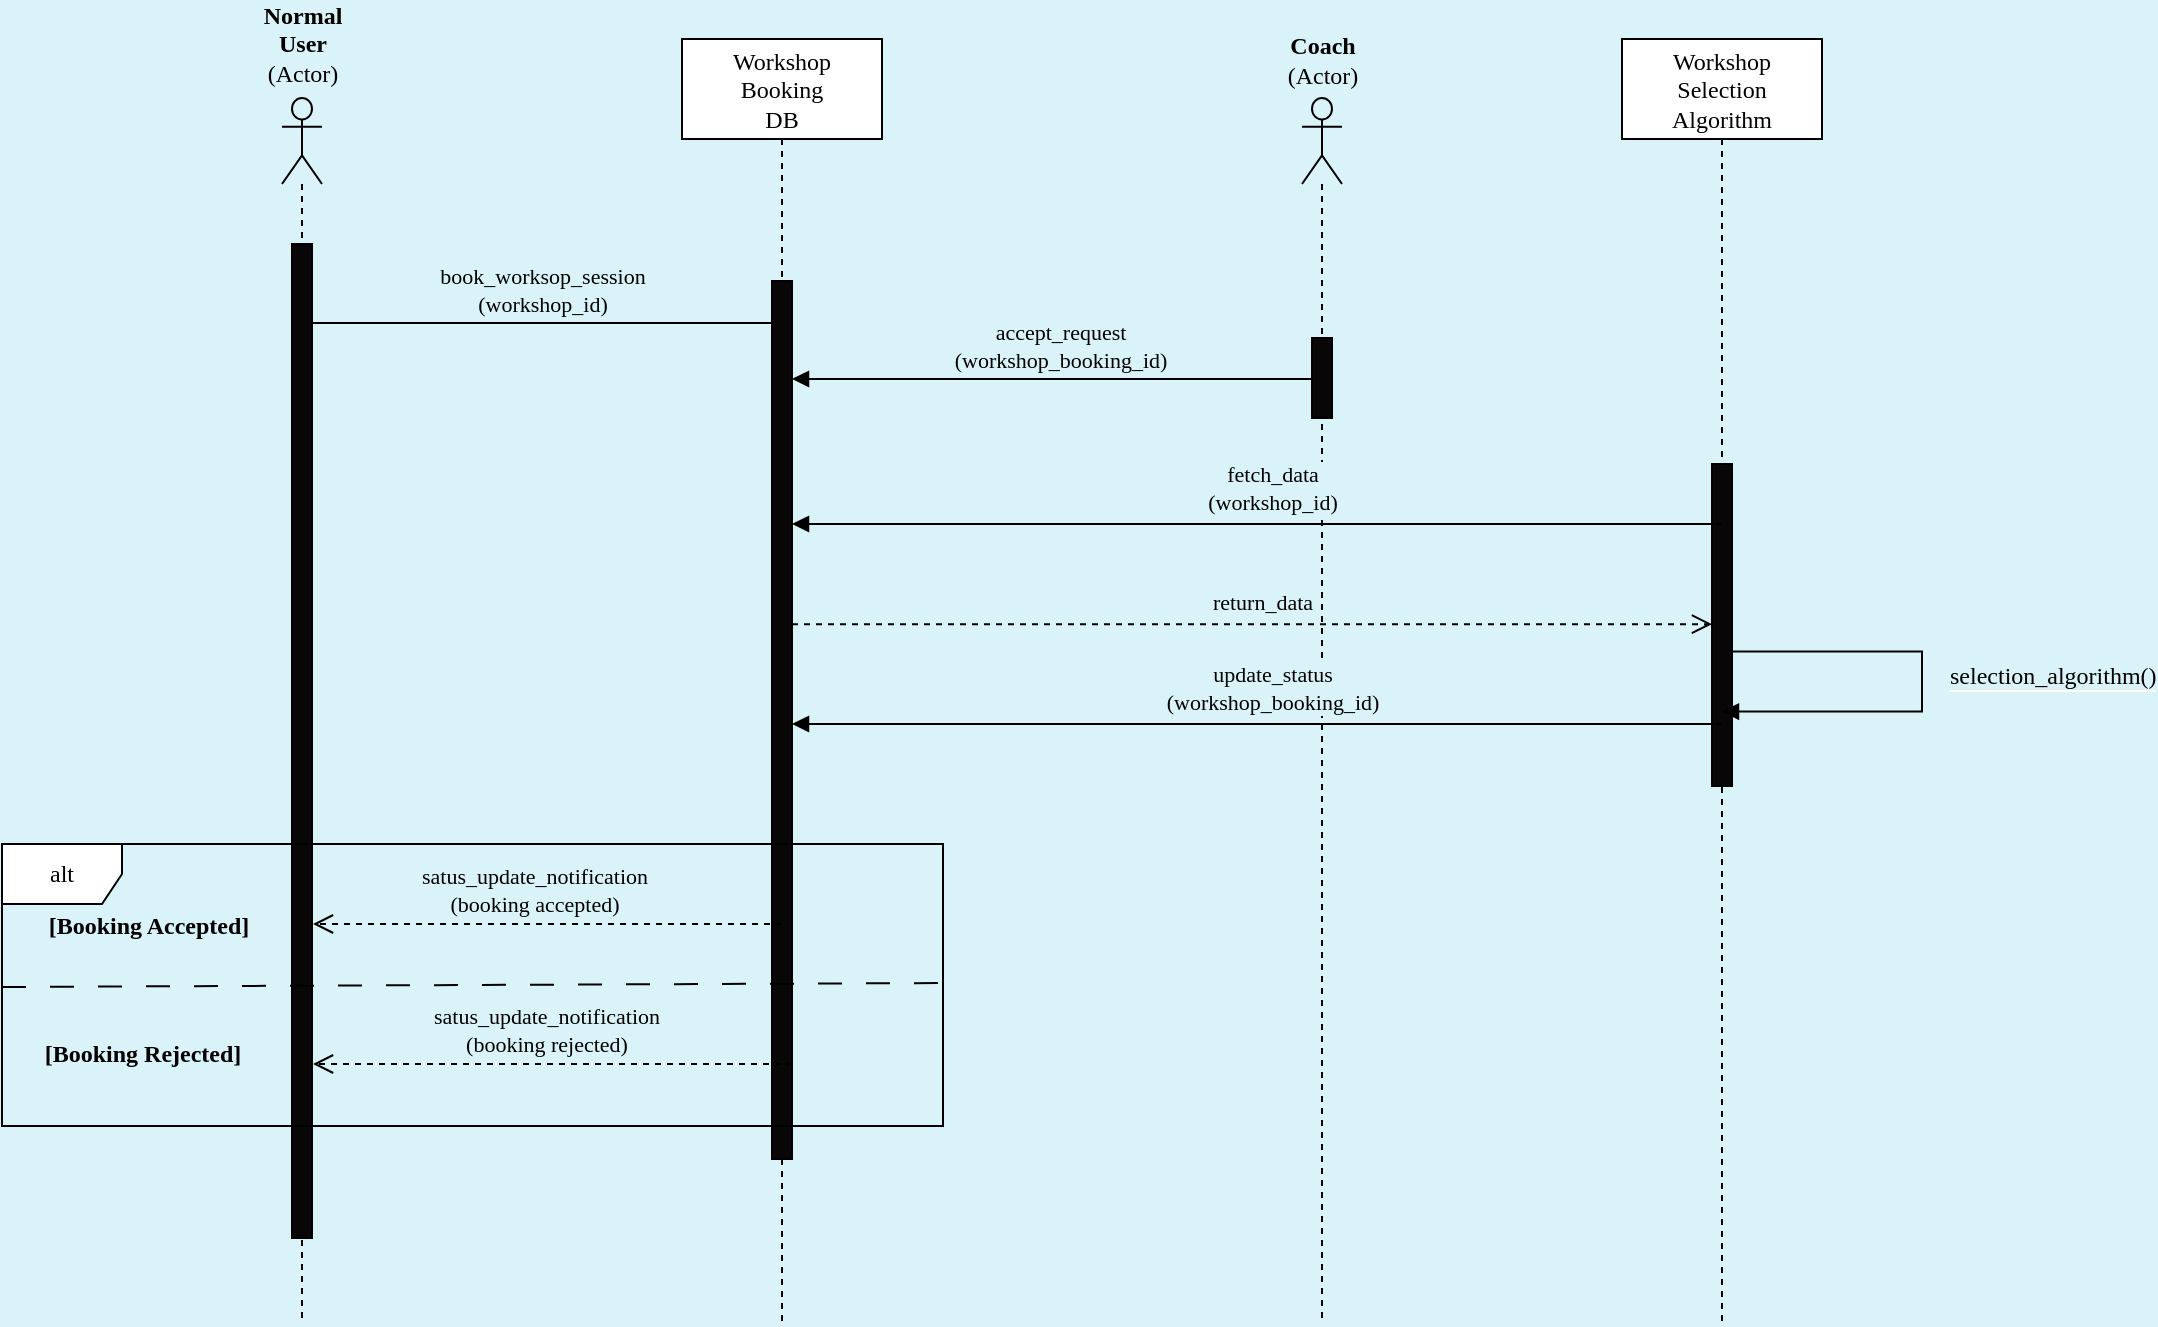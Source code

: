 <mxfile version="23.1.1" type="device">
  <diagram name="Page-1" id="p8XZxSLciv-wmF-cNKwl">
    <mxGraphModel dx="1158" dy="758" grid="1" gridSize="10" guides="1" tooltips="1" connect="1" arrows="1" fold="1" page="1" pageScale="1" pageWidth="827" pageHeight="1169" background="#D9F3F8" math="0" shadow="0">
      <root>
        <mxCell id="0" />
        <mxCell id="1" parent="0" />
        <mxCell id="bdButtcnnowy9X9QPUQ--29" value="" style="shape=umlLifeline;perimeter=lifelinePerimeter;whiteSpace=wrap;html=1;container=1;dropTarget=0;collapsible=0;recursiveResize=0;outlineConnect=0;portConstraint=eastwest;newEdgeStyle={&quot;curved&quot;:0,&quot;rounded&quot;:0};participant=umlActor;fillColor=none;size=43;" parent="1" vertex="1">
          <mxGeometry x="150" y="107" width="20" height="613" as="geometry" />
        </mxCell>
        <mxCell id="bdButtcnnowy9X9QPUQ--30" value="" style="html=1;points=[[0,0,0,0,5],[0,1,0,0,-5],[1,0,0,0,5],[1,1,0,0,-5]];perimeter=orthogonalPerimeter;outlineConnect=0;targetShapes=umlLifeline;portConstraint=eastwest;newEdgeStyle={&quot;curved&quot;:0,&quot;rounded&quot;:0};fillColor=#080606;strokeColor=#000000;" parent="bdButtcnnowy9X9QPUQ--29" vertex="1">
          <mxGeometry x="5" y="73" width="10" height="497" as="geometry" />
        </mxCell>
        <mxCell id="bdButtcnnowy9X9QPUQ--31" value="Normal&lt;br&gt;User&lt;br&gt;&lt;span style=&quot;font-weight: normal;&quot;&gt;(Actor)&lt;/span&gt;" style="text;align=center;fontStyle=1;verticalAlign=middle;spacingLeft=3;spacingRight=3;strokeColor=none;rotatable=0;points=[[0,0.5],[1,0.5]];portConstraint=eastwest;html=1;fontFamily=Poppins;fontSource=https%3A%2F%2Ffonts.googleapis.com%2Fcss%3Ffamily%3DPoppins;" parent="1" vertex="1">
          <mxGeometry x="120" y="67" width="80" height="26" as="geometry" />
        </mxCell>
        <mxCell id="bdButtcnnowy9X9QPUQ--32" value="" style="html=1;verticalAlign=bottom;endArrow=block;curved=0;rounded=0;" parent="1" edge="1">
          <mxGeometry x="-0.001" relative="1" as="geometry">
            <mxPoint x="165" y="219.5" as="sourcePoint" />
            <mxPoint x="405" y="219.5" as="targetPoint" />
            <mxPoint as="offset" />
          </mxGeometry>
        </mxCell>
        <mxCell id="bdButtcnnowy9X9QPUQ--33" value="book_worksop_session&lt;br&gt;(workshop_id)" style="edgeLabel;html=1;align=center;verticalAlign=middle;resizable=0;points=[];fontFamily=Poppins;fontSource=https%3A%2F%2Ffonts.googleapis.com%2Fcss%3Ffamily%3DPoppins;labelBackgroundColor=#D9F3F8;" parent="bdButtcnnowy9X9QPUQ--32" vertex="1" connectable="0">
          <mxGeometry x="-0.037" y="-2" relative="1" as="geometry">
            <mxPoint x="-1" y="-19" as="offset" />
          </mxGeometry>
        </mxCell>
        <mxCell id="bdButtcnnowy9X9QPUQ--34" value="&lt;font data-font-src=&quot;https://fonts.googleapis.com/css?family=Poppins&quot; face=&quot;Poppins&quot;&gt;Workshop&lt;br&gt;Booking&lt;br&gt;DB&lt;/font&gt;" style="shape=umlLifeline;perimeter=lifelinePerimeter;whiteSpace=wrap;html=1;container=1;dropTarget=0;collapsible=0;recursiveResize=0;outlineConnect=0;portConstraint=eastwest;newEdgeStyle={&quot;curved&quot;:0,&quot;rounded&quot;:0};size=50;" parent="1" vertex="1">
          <mxGeometry x="350" y="77.5" width="100" height="642.5" as="geometry" />
        </mxCell>
        <mxCell id="bdButtcnnowy9X9QPUQ--35" value="" style="html=1;points=[[0,0,0,0,5],[0,1,0,0,-5],[1,0,0,0,5],[1,1,0,0,-5]];perimeter=orthogonalPerimeter;outlineConnect=0;targetShapes=umlLifeline;portConstraint=eastwest;newEdgeStyle={&quot;curved&quot;:0,&quot;rounded&quot;:0};fillColor=#080606;strokeColor=#000000;" parent="bdButtcnnowy9X9QPUQ--34" vertex="1">
          <mxGeometry x="45" y="121" width="10" height="439" as="geometry" />
        </mxCell>
        <mxCell id="bdButtcnnowy9X9QPUQ--36" value="" style="html=1;verticalAlign=bottom;endArrow=block;curved=0;rounded=0;" parent="1" edge="1">
          <mxGeometry x="-0.001" relative="1" as="geometry">
            <mxPoint x="665" y="247.5" as="sourcePoint" />
            <mxPoint x="405" y="247.5" as="targetPoint" />
            <mxPoint as="offset" />
          </mxGeometry>
        </mxCell>
        <mxCell id="bdButtcnnowy9X9QPUQ--37" value="accept_request&lt;br&gt;(workshop_booking_id)" style="edgeLabel;html=1;align=center;verticalAlign=middle;resizable=0;points=[];fontFamily=Poppins;fontSource=https%3A%2F%2Ffonts.googleapis.com%2Fcss%3Ffamily%3DPoppins;labelBackgroundColor=#D9F3F8;" parent="bdButtcnnowy9X9QPUQ--36" vertex="1" connectable="0">
          <mxGeometry x="-0.037" y="-2" relative="1" as="geometry">
            <mxPoint x="-1" y="-15" as="offset" />
          </mxGeometry>
        </mxCell>
        <mxCell id="bdButtcnnowy9X9QPUQ--46" value="&lt;font data-font-src=&quot;https://fonts.googleapis.com/css?family=Poppins&quot; face=&quot;Poppins&quot;&gt;alt&lt;/font&gt;" style="shape=umlFrame;whiteSpace=wrap;html=1;pointerEvents=0;" parent="1" vertex="1">
          <mxGeometry x="10" y="480" width="470.5" height="141" as="geometry" />
        </mxCell>
        <mxCell id="bdButtcnnowy9X9QPUQ--48" value="" style="html=1;verticalAlign=bottom;endArrow=open;dashed=1;endSize=8;curved=0;rounded=0;" parent="1" edge="1">
          <mxGeometry relative="1" as="geometry">
            <mxPoint x="400" y="520" as="sourcePoint" />
            <mxPoint x="165.5" y="520" as="targetPoint" />
          </mxGeometry>
        </mxCell>
        <mxCell id="bdButtcnnowy9X9QPUQ--49" value="satus_update_notification&lt;br&gt;(booking accepted)" style="edgeLabel;html=1;align=center;verticalAlign=middle;resizable=0;points=[];fontFamily=Poppins;fontSource=https%3A%2F%2Ffonts.googleapis.com%2Fcss%3Ffamily%3DPoppins;labelBackgroundColor=#D9F3F8;" parent="bdButtcnnowy9X9QPUQ--48" vertex="1" connectable="0">
          <mxGeometry x="0.034" y="-1" relative="1" as="geometry">
            <mxPoint x="-3" y="-16" as="offset" />
          </mxGeometry>
        </mxCell>
        <mxCell id="bdButtcnnowy9X9QPUQ--50" value="" style="html=1;verticalAlign=bottom;endArrow=open;dashed=1;endSize=8;curved=0;rounded=0;" parent="1" edge="1">
          <mxGeometry relative="1" as="geometry">
            <mxPoint x="405.5" y="590" as="sourcePoint" />
            <mxPoint x="165.5" y="590" as="targetPoint" />
          </mxGeometry>
        </mxCell>
        <mxCell id="bdButtcnnowy9X9QPUQ--51" value="satus_update_notification&lt;br style=&quot;border-color: var(--border-color);&quot;&gt;(booking rejected)" style="edgeLabel;html=1;align=center;verticalAlign=middle;resizable=0;points=[];fontFamily=Poppins;fontSource=https%3A%2F%2Ffonts.googleapis.com%2Fcss%3Ffamily%3DPoppins;labelBackgroundColor=#D9F3F8;" parent="bdButtcnnowy9X9QPUQ--50" vertex="1" connectable="0">
          <mxGeometry x="0.034" y="-1" relative="1" as="geometry">
            <mxPoint y="-16" as="offset" />
          </mxGeometry>
        </mxCell>
        <mxCell id="bdButtcnnowy9X9QPUQ--52" value="[Booking Accepted]" style="text;align=center;fontStyle=1;verticalAlign=middle;spacingLeft=3;spacingRight=3;strokeColor=none;rotatable=0;points=[[0,0.5],[1,0.5]];portConstraint=eastwest;html=1;fontFamily=Poppins;fontSource=https%3A%2F%2Ffonts.googleapis.com%2Fcss%3Ffamily%3DPoppins;" parent="1" vertex="1">
          <mxGeometry x="43" y="508" width="80" height="26" as="geometry" />
        </mxCell>
        <mxCell id="bdButtcnnowy9X9QPUQ--53" value="[Booking Rejected]" style="text;align=center;fontStyle=1;verticalAlign=middle;spacingLeft=3;spacingRight=3;strokeColor=none;rotatable=0;points=[[0,0.5],[1,0.5]];portConstraint=eastwest;html=1;fontFamily=Poppins;fontSource=https%3A%2F%2Ffonts.googleapis.com%2Fcss%3Ffamily%3DPoppins;" parent="1" vertex="1">
          <mxGeometry x="40" y="572" width="80" height="26" as="geometry" />
        </mxCell>
        <mxCell id="bdButtcnnowy9X9QPUQ--55" value="" style="shape=umlLifeline;perimeter=lifelinePerimeter;whiteSpace=wrap;html=1;container=1;dropTarget=0;collapsible=0;recursiveResize=0;outlineConnect=0;portConstraint=eastwest;newEdgeStyle={&quot;curved&quot;:0,&quot;rounded&quot;:0};participant=umlActor;fillColor=none;size=43;" parent="1" vertex="1">
          <mxGeometry x="660" y="107" width="20" height="613" as="geometry" />
        </mxCell>
        <mxCell id="bdButtcnnowy9X9QPUQ--56" value="" style="html=1;points=[[0,0,0,0,5],[0,1,0,0,-5],[1,0,0,0,5],[1,1,0,0,-5]];perimeter=orthogonalPerimeter;outlineConnect=0;targetShapes=umlLifeline;portConstraint=eastwest;newEdgeStyle={&quot;curved&quot;:0,&quot;rounded&quot;:0};fillColor=#080606;strokeColor=#000000;" parent="bdButtcnnowy9X9QPUQ--55" vertex="1">
          <mxGeometry x="5" y="120" width="10" height="40" as="geometry" />
        </mxCell>
        <mxCell id="bdButtcnnowy9X9QPUQ--57" value="Coach&lt;br&gt;&lt;span style=&quot;font-weight: normal;&quot;&gt;(Actor)&lt;/span&gt;" style="text;align=center;fontStyle=1;verticalAlign=middle;spacingLeft=3;spacingRight=3;strokeColor=none;rotatable=0;points=[[0,0.5],[1,0.5]];portConstraint=eastwest;html=1;fontFamily=Poppins;fontSource=https%3A%2F%2Ffonts.googleapis.com%2Fcss%3Ffamily%3DPoppins;" parent="1" vertex="1">
          <mxGeometry x="630" y="74.5" width="80" height="26" as="geometry" />
        </mxCell>
        <mxCell id="bdButtcnnowy9X9QPUQ--58" value="&lt;font data-font-src=&quot;https://fonts.googleapis.com/css?family=Poppins&quot; face=&quot;Poppins&quot;&gt;Workshop&lt;br&gt;Selection&lt;br&gt;Algorithm&lt;/font&gt;" style="shape=umlLifeline;perimeter=lifelinePerimeter;whiteSpace=wrap;html=1;container=1;dropTarget=0;collapsible=0;recursiveResize=0;outlineConnect=0;portConstraint=eastwest;newEdgeStyle={&quot;curved&quot;:0,&quot;rounded&quot;:0};size=50;" parent="1" vertex="1">
          <mxGeometry x="820" y="77.5" width="100" height="642.5" as="geometry" />
        </mxCell>
        <mxCell id="bdButtcnnowy9X9QPUQ--59" value="" style="html=1;points=[[0,0,0,0,5],[0,1,0,0,-5],[1,0,0,0,5],[1,1,0,0,-5]];perimeter=orthogonalPerimeter;outlineConnect=0;targetShapes=umlLifeline;portConstraint=eastwest;newEdgeStyle={&quot;curved&quot;:0,&quot;rounded&quot;:0};fillColor=#080606;strokeColor=#000000;" parent="bdButtcnnowy9X9QPUQ--58" vertex="1">
          <mxGeometry x="45" y="212.5" width="10" height="161" as="geometry" />
        </mxCell>
        <mxCell id="bdButtcnnowy9X9QPUQ--60" value="" style="html=1;verticalAlign=bottom;endArrow=block;curved=0;rounded=0;" parent="1" target="bdButtcnnowy9X9QPUQ--35" edge="1">
          <mxGeometry x="-0.001" relative="1" as="geometry">
            <mxPoint x="870" y="320" as="sourcePoint" />
            <mxPoint x="610" y="320" as="targetPoint" />
            <mxPoint as="offset" />
          </mxGeometry>
        </mxCell>
        <mxCell id="bdButtcnnowy9X9QPUQ--61" value="fetch_data&lt;br&gt;(workshop_id)" style="edgeLabel;html=1;align=center;verticalAlign=middle;resizable=0;points=[];fontFamily=Poppins;fontSource=https%3A%2F%2Ffonts.googleapis.com%2Fcss%3Ffamily%3DPoppins;labelBackgroundColor=#D9F3F8;" parent="bdButtcnnowy9X9QPUQ--60" vertex="1" connectable="0">
          <mxGeometry x="-0.037" y="-2" relative="1" as="geometry">
            <mxPoint x="-1" y="-16" as="offset" />
          </mxGeometry>
        </mxCell>
        <mxCell id="bdButtcnnowy9X9QPUQ--62" value="" style="html=1;verticalAlign=bottom;endArrow=open;dashed=1;endSize=8;curved=0;rounded=0;" parent="1" edge="1">
          <mxGeometry relative="1" as="geometry">
            <mxPoint x="405" y="370.08" as="sourcePoint" />
            <mxPoint x="865" y="370.08" as="targetPoint" />
          </mxGeometry>
        </mxCell>
        <mxCell id="bdButtcnnowy9X9QPUQ--63" value="return_data" style="edgeLabel;html=1;align=center;verticalAlign=middle;resizable=0;points=[];fontFamily=Poppins;fontSource=https%3A%2F%2Ffonts.googleapis.com%2Fcss%3Ffamily%3DPoppins;labelBackgroundColor=#D9F3F8;" parent="bdButtcnnowy9X9QPUQ--62" vertex="1" connectable="0">
          <mxGeometry x="0.034" y="-1" relative="1" as="geometry">
            <mxPoint x="-3" y="-12" as="offset" />
          </mxGeometry>
        </mxCell>
        <mxCell id="bdButtcnnowy9X9QPUQ--65" value="" style="html=1;verticalAlign=bottom;endArrow=block;curved=0;rounded=0;" parent="1" edge="1">
          <mxGeometry x="-0.001" relative="1" as="geometry">
            <mxPoint x="870" y="420" as="sourcePoint" />
            <mxPoint x="405" y="420" as="targetPoint" />
            <mxPoint as="offset" />
          </mxGeometry>
        </mxCell>
        <mxCell id="bdButtcnnowy9X9QPUQ--66" value="update_status&lt;br&gt;(workshop_booking_id)" style="edgeLabel;html=1;align=center;verticalAlign=middle;resizable=0;points=[];fontFamily=Poppins;fontSource=https%3A%2F%2Ffonts.googleapis.com%2Fcss%3Ffamily%3DPoppins;labelBackgroundColor=#D9F3F8;" parent="bdButtcnnowy9X9QPUQ--65" vertex="1" connectable="0">
          <mxGeometry x="-0.037" y="-2" relative="1" as="geometry">
            <mxPoint x="-1" y="-16" as="offset" />
          </mxGeometry>
        </mxCell>
        <mxCell id="y0wt6arEiIZAym9Cbg9c-1" value="&lt;font style=&quot;font-size: 12px; background-color: rgb(217, 243, 248);&quot; face=&quot;Poppins&quot;&gt;selection_algorithm()&lt;/font&gt;" style="html=1;align=left;spacingLeft=2;endArrow=block;rounded=0;edgeStyle=orthogonalEdgeStyle;curved=0;rounded=0;" edge="1" parent="1">
          <mxGeometry x="0.065" y="10" relative="1" as="geometry">
            <mxPoint x="875" y="410.75" as="sourcePoint" />
            <Array as="points">
              <mxPoint x="875" y="383.75" />
              <mxPoint x="970" y="383.75" />
              <mxPoint x="970" y="413.75" />
            </Array>
            <mxPoint x="870" y="413.75" as="targetPoint" />
            <mxPoint as="offset" />
          </mxGeometry>
        </mxCell>
        <mxCell id="y0wt6arEiIZAym9Cbg9c-4" value="" style="endArrow=none;dashed=1;html=1;rounded=0;entryX=1;entryY=0.406;entryDx=0;entryDy=0;entryPerimeter=0;exitX=-0.001;exitY=0.519;exitDx=0;exitDy=0;exitPerimeter=0;dashPattern=12 12;" edge="1" parent="1">
          <mxGeometry width="50" height="50" relative="1" as="geometry">
            <mxPoint x="10" y="551.49" as="sourcePoint" />
            <mxPoint x="480.5" y="549.51" as="targetPoint" />
          </mxGeometry>
        </mxCell>
      </root>
    </mxGraphModel>
  </diagram>
</mxfile>
